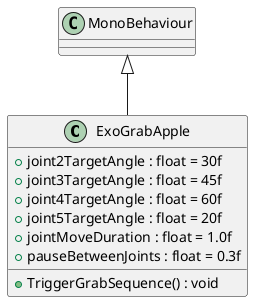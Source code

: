 @startuml
class ExoGrabApple {
    + joint2TargetAngle : float = 30f
    + joint3TargetAngle : float = 45f
    + joint4TargetAngle : float = 60f
    + joint5TargetAngle : float = 20f
    + jointMoveDuration : float = 1.0f
    + pauseBetweenJoints : float = 0.3f
    + TriggerGrabSequence() : void
}
MonoBehaviour <|-- ExoGrabApple
@enduml
